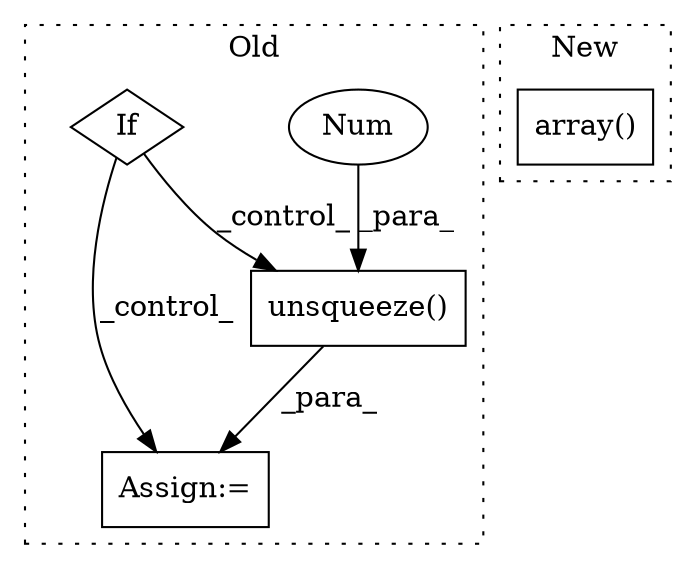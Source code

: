digraph G {
subgraph cluster0 {
1 [label="unsqueeze()" a="75" s="894,907" l="12,1" shape="box"];
3 [label="Num" a="76" s="906" l="1" shape="ellipse"];
4 [label="If" a="96" s="861" l="3" shape="diamond"];
5 [label="Assign:=" a="68" s="891" l="3" shape="box"];
label = "Old";
style="dotted";
}
subgraph cluster1 {
2 [label="array()" a="75" s="2081,2092" l="9,1" shape="box"];
label = "New";
style="dotted";
}
1 -> 5 [label="_para_"];
3 -> 1 [label="_para_"];
4 -> 1 [label="_control_"];
4 -> 5 [label="_control_"];
}